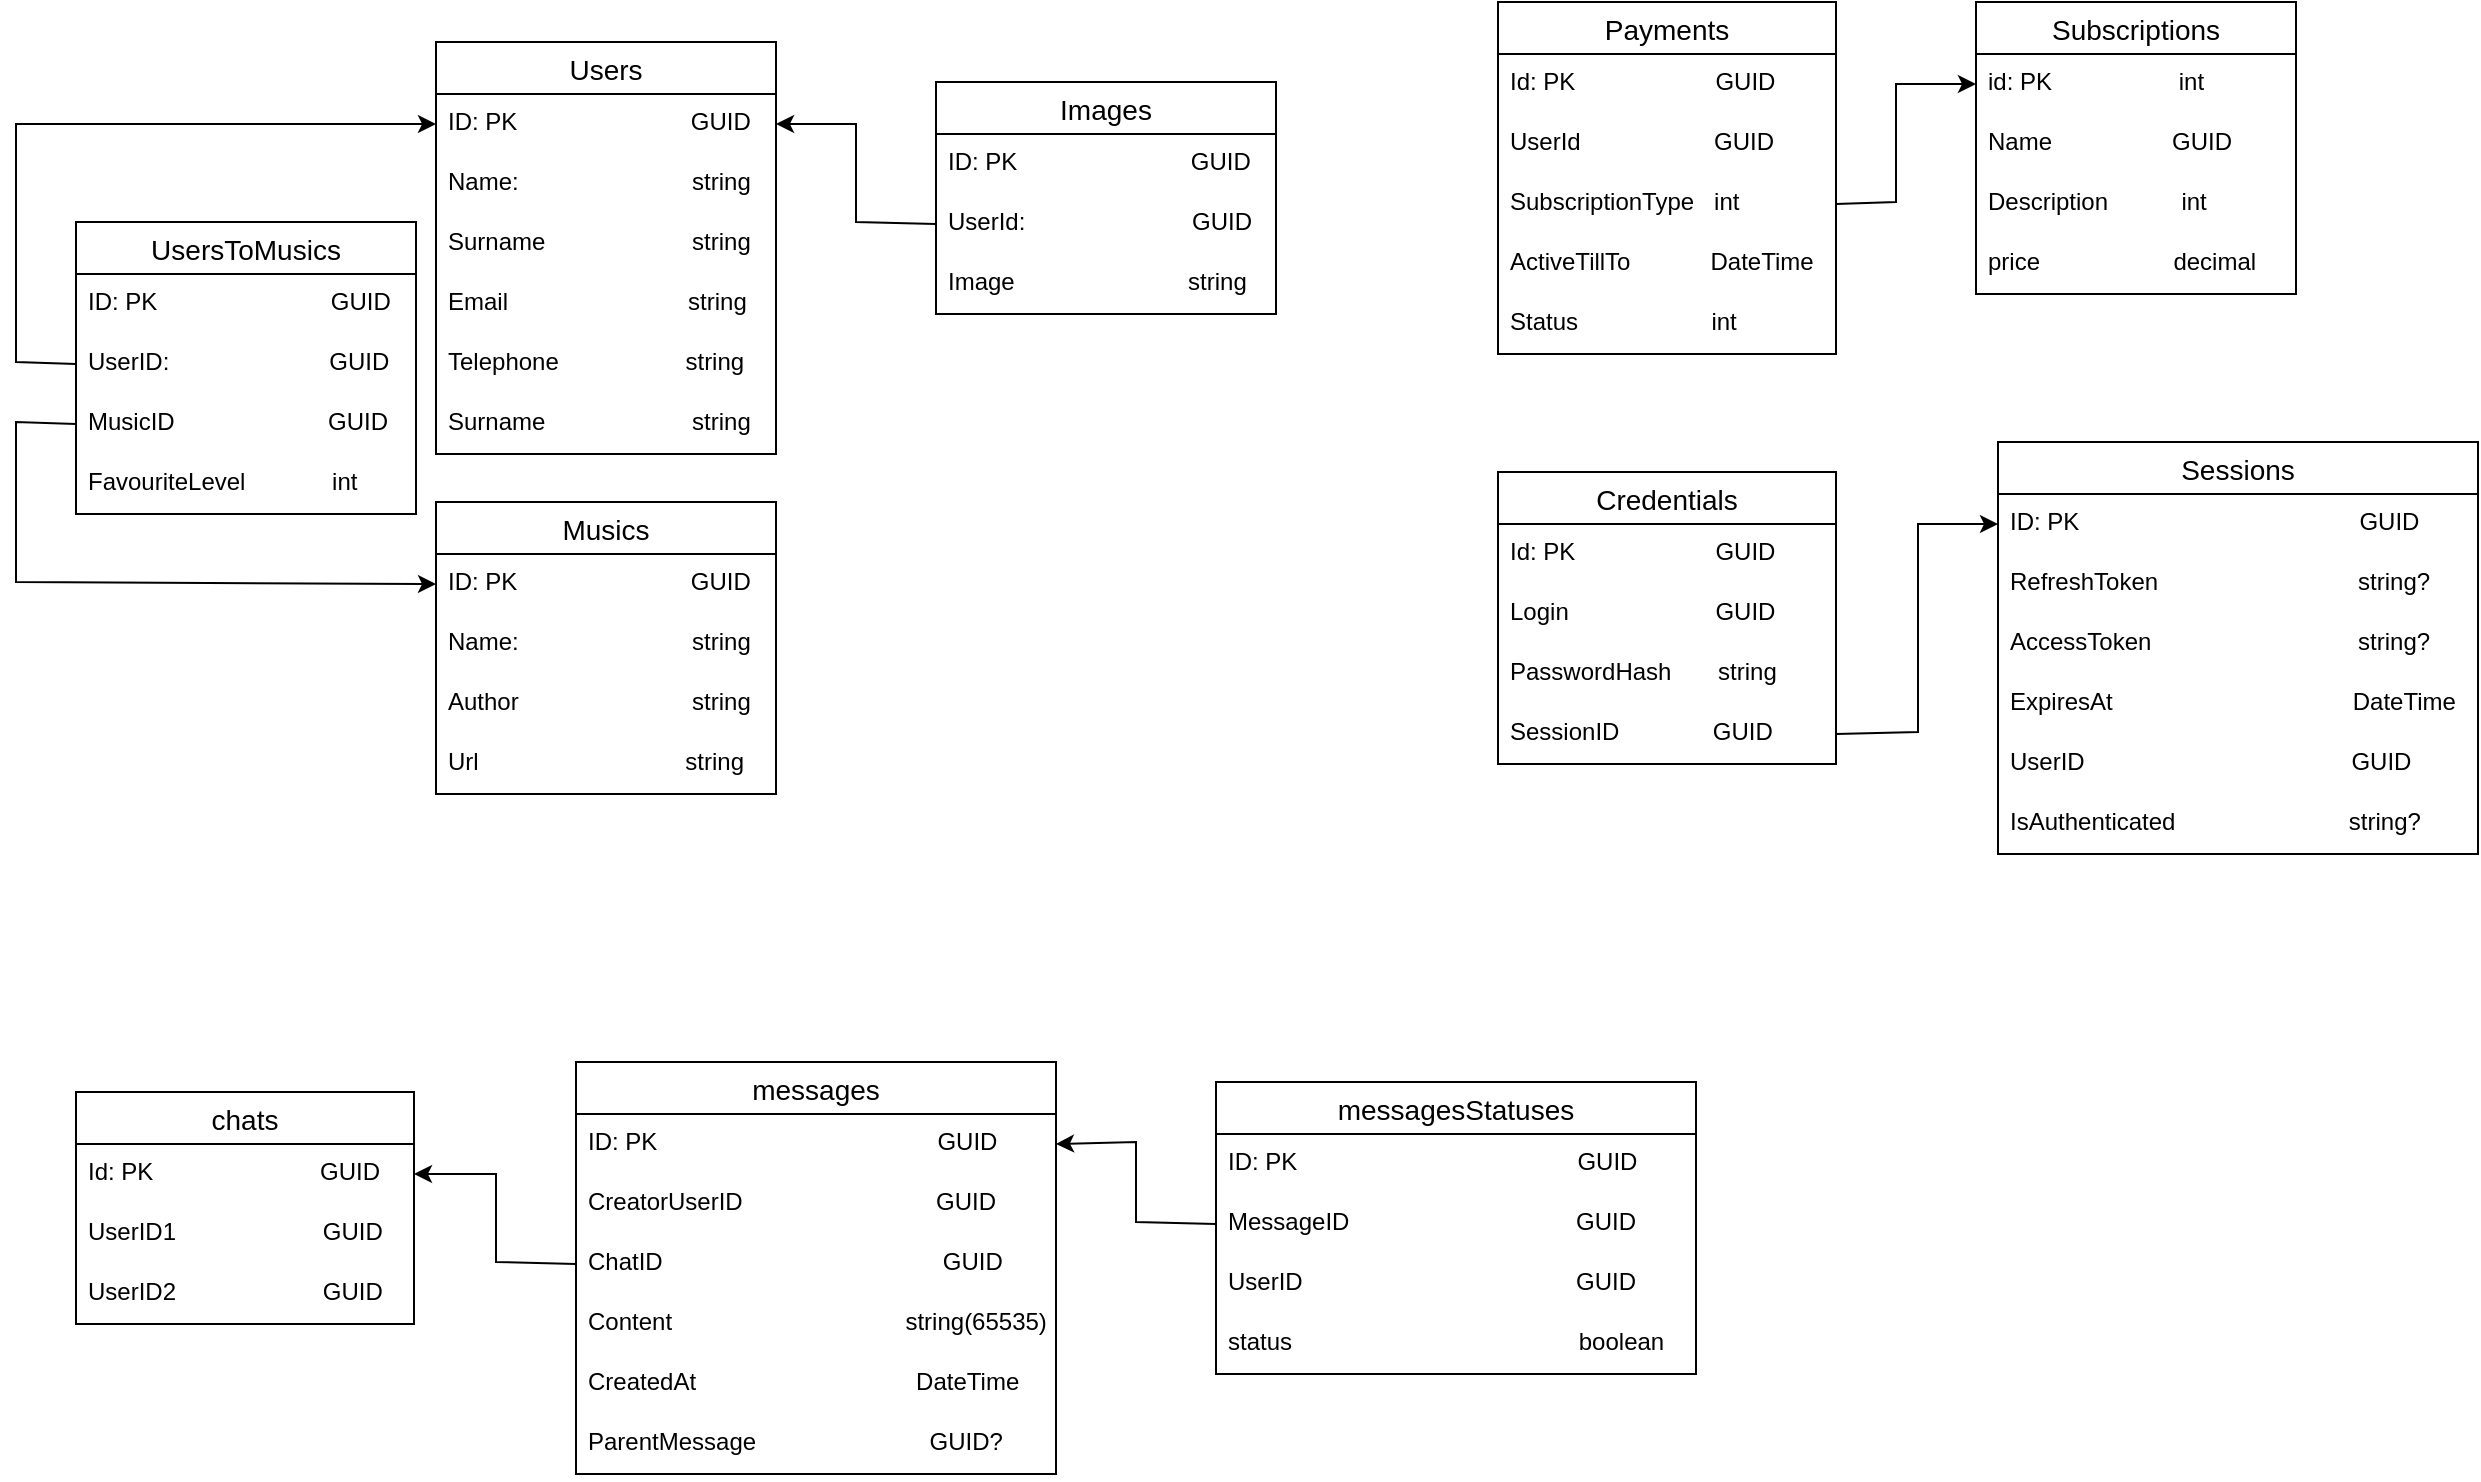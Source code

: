 <mxfile version="17.4.6" type="device"><diagram id="Kxx6EdJl9pv6QhusHlZW" name="Page-1"><mxGraphModel dx="1673" dy="928" grid="1" gridSize="10" guides="1" tooltips="1" connect="1" arrows="1" fold="1" page="1" pageScale="1" pageWidth="1654" pageHeight="2336" math="0" shadow="0"><root><mxCell id="0"/><mxCell id="1" parent="0"/><mxCell id="IjVrwfUmVVE_HHZhxA3C-1" value="Users" style="swimlane;fontStyle=0;childLayout=stackLayout;horizontal=1;startSize=26;horizontalStack=0;resizeParent=1;resizeParentMax=0;resizeLast=0;collapsible=1;marginBottom=0;align=center;fontSize=14;" parent="1" vertex="1"><mxGeometry x="230" y="130" width="170" height="206" as="geometry"/></mxCell><mxCell id="IjVrwfUmVVE_HHZhxA3C-2" value="ID: PK                          GUID" style="text;strokeColor=none;fillColor=none;spacingLeft=4;spacingRight=4;overflow=hidden;rotatable=0;points=[[0,0.5],[1,0.5]];portConstraint=eastwest;fontSize=12;" parent="IjVrwfUmVVE_HHZhxA3C-1" vertex="1"><mxGeometry y="26" width="170" height="30" as="geometry"/></mxCell><mxCell id="IjVrwfUmVVE_HHZhxA3C-3" value="Name:                          string" style="text;strokeColor=none;fillColor=none;spacingLeft=4;spacingRight=4;overflow=hidden;rotatable=0;points=[[0,0.5],[1,0.5]];portConstraint=eastwest;fontSize=12;" parent="IjVrwfUmVVE_HHZhxA3C-1" vertex="1"><mxGeometry y="56" width="170" height="30" as="geometry"/></mxCell><mxCell id="IjVrwfUmVVE_HHZhxA3C-4" value="Surname                      string" style="text;strokeColor=none;fillColor=none;spacingLeft=4;spacingRight=4;overflow=hidden;rotatable=0;points=[[0,0.5],[1,0.5]];portConstraint=eastwest;fontSize=12;" parent="IjVrwfUmVVE_HHZhxA3C-1" vertex="1"><mxGeometry y="86" width="170" height="30" as="geometry"/></mxCell><mxCell id="IjVrwfUmVVE_HHZhxA3C-21" value="Email                           string" style="text;strokeColor=none;fillColor=none;spacingLeft=4;spacingRight=4;overflow=hidden;rotatable=0;points=[[0,0.5],[1,0.5]];portConstraint=eastwest;fontSize=12;" parent="IjVrwfUmVVE_HHZhxA3C-1" vertex="1"><mxGeometry y="116" width="170" height="30" as="geometry"/></mxCell><mxCell id="IjVrwfUmVVE_HHZhxA3C-22" value="Telephone                   string" style="text;strokeColor=none;fillColor=none;spacingLeft=4;spacingRight=4;overflow=hidden;rotatable=0;points=[[0,0.5],[1,0.5]];portConstraint=eastwest;fontSize=12;" parent="IjVrwfUmVVE_HHZhxA3C-1" vertex="1"><mxGeometry y="146" width="170" height="30" as="geometry"/></mxCell><mxCell id="IjVrwfUmVVE_HHZhxA3C-23" value="Surname                      string" style="text;strokeColor=none;fillColor=none;spacingLeft=4;spacingRight=4;overflow=hidden;rotatable=0;points=[[0,0.5],[1,0.5]];portConstraint=eastwest;fontSize=12;" parent="IjVrwfUmVVE_HHZhxA3C-1" vertex="1"><mxGeometry y="176" width="170" height="30" as="geometry"/></mxCell><mxCell id="IjVrwfUmVVE_HHZhxA3C-5" value="Payments" style="swimlane;fontStyle=0;childLayout=stackLayout;horizontal=1;startSize=26;horizontalStack=0;resizeParent=1;resizeParentMax=0;resizeLast=0;collapsible=1;marginBottom=0;align=center;fontSize=14;" parent="1" vertex="1"><mxGeometry x="761" y="110" width="169" height="176" as="geometry"/></mxCell><mxCell id="IjVrwfUmVVE_HHZhxA3C-6" value="Id: PK                     GUID" style="text;strokeColor=none;fillColor=none;spacingLeft=4;spacingRight=4;overflow=hidden;rotatable=0;points=[[0,0.5],[1,0.5]];portConstraint=eastwest;fontSize=12;" parent="IjVrwfUmVVE_HHZhxA3C-5" vertex="1"><mxGeometry y="26" width="169" height="30" as="geometry"/></mxCell><mxCell id="IjVrwfUmVVE_HHZhxA3C-7" value="UserId                    GUID" style="text;strokeColor=none;fillColor=none;spacingLeft=4;spacingRight=4;overflow=hidden;rotatable=0;points=[[0,0.5],[1,0.5]];portConstraint=eastwest;fontSize=12;" parent="IjVrwfUmVVE_HHZhxA3C-5" vertex="1"><mxGeometry y="56" width="169" height="30" as="geometry"/></mxCell><mxCell id="IjVrwfUmVVE_HHZhxA3C-8" value="SubscriptionType   int" style="text;strokeColor=none;fillColor=none;spacingLeft=4;spacingRight=4;overflow=hidden;rotatable=0;points=[[0,0.5],[1,0.5]];portConstraint=eastwest;fontSize=12;" parent="IjVrwfUmVVE_HHZhxA3C-5" vertex="1"><mxGeometry y="86" width="169" height="30" as="geometry"/></mxCell><mxCell id="IjVrwfUmVVE_HHZhxA3C-13" value="ActiveTillTo            DateTime" style="text;strokeColor=none;fillColor=none;spacingLeft=4;spacingRight=4;overflow=hidden;rotatable=0;points=[[0,0.5],[1,0.5]];portConstraint=eastwest;fontSize=12;" parent="IjVrwfUmVVE_HHZhxA3C-5" vertex="1"><mxGeometry y="116" width="169" height="30" as="geometry"/></mxCell><mxCell id="IjVrwfUmVVE_HHZhxA3C-20" value="Status                    int" style="text;strokeColor=none;fillColor=none;spacingLeft=4;spacingRight=4;overflow=hidden;rotatable=0;points=[[0,0.5],[1,0.5]];portConstraint=eastwest;fontSize=12;" parent="IjVrwfUmVVE_HHZhxA3C-5" vertex="1"><mxGeometry y="146" width="169" height="30" as="geometry"/></mxCell><mxCell id="IjVrwfUmVVE_HHZhxA3C-9" value="Sessions" style="swimlane;fontStyle=0;childLayout=stackLayout;horizontal=1;startSize=26;horizontalStack=0;resizeParent=1;resizeParentMax=0;resizeLast=0;collapsible=1;marginBottom=0;align=center;fontSize=14;" parent="1" vertex="1"><mxGeometry x="1011" y="330" width="240" height="206" as="geometry"/></mxCell><mxCell id="IjVrwfUmVVE_HHZhxA3C-10" value="ID: PK                                          GUID" style="text;strokeColor=none;fillColor=none;spacingLeft=4;spacingRight=4;overflow=hidden;rotatable=0;points=[[0,0.5],[1,0.5]];portConstraint=eastwest;fontSize=12;" parent="IjVrwfUmVVE_HHZhxA3C-9" vertex="1"><mxGeometry y="26" width="240" height="30" as="geometry"/></mxCell><mxCell id="IjVrwfUmVVE_HHZhxA3C-11" value="RefreshToken                              string?" style="text;strokeColor=none;fillColor=none;spacingLeft=4;spacingRight=4;overflow=hidden;rotatable=0;points=[[0,0.5],[1,0.5]];portConstraint=eastwest;fontSize=12;" parent="IjVrwfUmVVE_HHZhxA3C-9" vertex="1"><mxGeometry y="56" width="240" height="30" as="geometry"/></mxCell><mxCell id="IjVrwfUmVVE_HHZhxA3C-12" value="AccessToken                               string?" style="text;strokeColor=none;fillColor=none;spacingLeft=4;spacingRight=4;overflow=hidden;rotatable=0;points=[[0,0.5],[1,0.5]];portConstraint=eastwest;fontSize=12;" parent="IjVrwfUmVVE_HHZhxA3C-9" vertex="1"><mxGeometry y="86" width="240" height="30" as="geometry"/></mxCell><mxCell id="IjVrwfUmVVE_HHZhxA3C-32" value="ExpiresAt                                    DateTime" style="text;strokeColor=none;fillColor=none;spacingLeft=4;spacingRight=4;overflow=hidden;rotatable=0;points=[[0,0.5],[1,0.5]];portConstraint=eastwest;fontSize=12;" parent="IjVrwfUmVVE_HHZhxA3C-9" vertex="1"><mxGeometry y="116" width="240" height="30" as="geometry"/></mxCell><mxCell id="IjVrwfUmVVE_HHZhxA3C-33" value="UserID                                        GUID" style="text;strokeColor=none;fillColor=none;spacingLeft=4;spacingRight=4;overflow=hidden;rotatable=0;points=[[0,0.5],[1,0.5]];portConstraint=eastwest;fontSize=12;" parent="IjVrwfUmVVE_HHZhxA3C-9" vertex="1"><mxGeometry y="146" width="240" height="30" as="geometry"/></mxCell><mxCell id="IjVrwfUmVVE_HHZhxA3C-34" value="IsAuthenticated                          string?" style="text;strokeColor=none;fillColor=none;spacingLeft=4;spacingRight=4;overflow=hidden;rotatable=0;points=[[0,0.5],[1,0.5]];portConstraint=eastwest;fontSize=12;" parent="IjVrwfUmVVE_HHZhxA3C-9" vertex="1"><mxGeometry y="176" width="240" height="30" as="geometry"/></mxCell><mxCell id="IjVrwfUmVVE_HHZhxA3C-14" value="Subscriptions" style="swimlane;fontStyle=0;childLayout=stackLayout;horizontal=1;startSize=26;horizontalStack=0;resizeParent=1;resizeParentMax=0;resizeLast=0;collapsible=1;marginBottom=0;align=center;fontSize=14;" parent="1" vertex="1"><mxGeometry x="1000" y="110" width="160" height="146" as="geometry"/></mxCell><mxCell id="IjVrwfUmVVE_HHZhxA3C-15" value="id: PK                   int" style="text;strokeColor=none;fillColor=none;spacingLeft=4;spacingRight=4;overflow=hidden;rotatable=0;points=[[0,0.5],[1,0.5]];portConstraint=eastwest;fontSize=12;" parent="IjVrwfUmVVE_HHZhxA3C-14" vertex="1"><mxGeometry y="26" width="160" height="30" as="geometry"/></mxCell><mxCell id="IjVrwfUmVVE_HHZhxA3C-16" value="Name                  GUID" style="text;strokeColor=none;fillColor=none;spacingLeft=4;spacingRight=4;overflow=hidden;rotatable=0;points=[[0,0.5],[1,0.5]];portConstraint=eastwest;fontSize=12;" parent="IjVrwfUmVVE_HHZhxA3C-14" vertex="1"><mxGeometry y="56" width="160" height="30" as="geometry"/></mxCell><mxCell id="IjVrwfUmVVE_HHZhxA3C-17" value="Description           int" style="text;strokeColor=none;fillColor=none;spacingLeft=4;spacingRight=4;overflow=hidden;rotatable=0;points=[[0,0.5],[1,0.5]];portConstraint=eastwest;fontSize=12;" parent="IjVrwfUmVVE_HHZhxA3C-14" vertex="1"><mxGeometry y="86" width="160" height="30" as="geometry"/></mxCell><mxCell id="IjVrwfUmVVE_HHZhxA3C-18" value="price                    decimal" style="text;strokeColor=none;fillColor=none;spacingLeft=4;spacingRight=4;overflow=hidden;rotatable=0;points=[[0,0.5],[1,0.5]];portConstraint=eastwest;fontSize=12;" parent="IjVrwfUmVVE_HHZhxA3C-14" vertex="1"><mxGeometry y="116" width="160" height="30" as="geometry"/></mxCell><mxCell id="IjVrwfUmVVE_HHZhxA3C-19" value="" style="endArrow=classic;html=1;rounded=0;exitX=1;exitY=0.5;exitDx=0;exitDy=0;entryX=0;entryY=0.5;entryDx=0;entryDy=0;" parent="1" source="IjVrwfUmVVE_HHZhxA3C-8" target="IjVrwfUmVVE_HHZhxA3C-15" edge="1"><mxGeometry width="50" height="50" relative="1" as="geometry"><mxPoint x="720" y="420" as="sourcePoint"/><mxPoint x="770" y="370" as="targetPoint"/><Array as="points"><mxPoint x="960" y="210"/><mxPoint x="960" y="151"/></Array></mxGeometry></mxCell><mxCell id="IjVrwfUmVVE_HHZhxA3C-24" value="Images" style="swimlane;fontStyle=0;childLayout=stackLayout;horizontal=1;startSize=26;horizontalStack=0;resizeParent=1;resizeParentMax=0;resizeLast=0;collapsible=1;marginBottom=0;align=center;fontSize=14;" parent="1" vertex="1"><mxGeometry x="480" y="150" width="170" height="116" as="geometry"/></mxCell><mxCell id="IjVrwfUmVVE_HHZhxA3C-25" value="ID: PK                          GUID" style="text;strokeColor=none;fillColor=none;spacingLeft=4;spacingRight=4;overflow=hidden;rotatable=0;points=[[0,0.5],[1,0.5]];portConstraint=eastwest;fontSize=12;" parent="IjVrwfUmVVE_HHZhxA3C-24" vertex="1"><mxGeometry y="26" width="170" height="30" as="geometry"/></mxCell><mxCell id="IjVrwfUmVVE_HHZhxA3C-26" value="UserId:                         GUID" style="text;strokeColor=none;fillColor=none;spacingLeft=4;spacingRight=4;overflow=hidden;rotatable=0;points=[[0,0.5],[1,0.5]];portConstraint=eastwest;fontSize=12;" parent="IjVrwfUmVVE_HHZhxA3C-24" vertex="1"><mxGeometry y="56" width="170" height="30" as="geometry"/></mxCell><mxCell id="IjVrwfUmVVE_HHZhxA3C-27" value="Image                          string" style="text;strokeColor=none;fillColor=none;spacingLeft=4;spacingRight=4;overflow=hidden;rotatable=0;points=[[0,0.5],[1,0.5]];portConstraint=eastwest;fontSize=12;" parent="IjVrwfUmVVE_HHZhxA3C-24" vertex="1"><mxGeometry y="86" width="170" height="30" as="geometry"/></mxCell><mxCell id="IjVrwfUmVVE_HHZhxA3C-31" value="" style="endArrow=classic;html=1;rounded=0;entryX=1;entryY=0.5;entryDx=0;entryDy=0;exitX=0;exitY=0.5;exitDx=0;exitDy=0;" parent="1" source="IjVrwfUmVVE_HHZhxA3C-26" target="IjVrwfUmVVE_HHZhxA3C-2" edge="1"><mxGeometry width="50" height="50" relative="1" as="geometry"><mxPoint x="740" y="440" as="sourcePoint"/><mxPoint x="790" y="390" as="targetPoint"/><Array as="points"><mxPoint x="440" y="220"/><mxPoint x="440" y="171"/></Array></mxGeometry></mxCell><mxCell id="IjVrwfUmVVE_HHZhxA3C-35" value="Musics" style="swimlane;fontStyle=0;childLayout=stackLayout;horizontal=1;startSize=26;horizontalStack=0;resizeParent=1;resizeParentMax=0;resizeLast=0;collapsible=1;marginBottom=0;align=center;fontSize=14;" parent="1" vertex="1"><mxGeometry x="230" y="360" width="170" height="146" as="geometry"/></mxCell><mxCell id="IjVrwfUmVVE_HHZhxA3C-36" value="ID: PK                          GUID" style="text;strokeColor=none;fillColor=none;spacingLeft=4;spacingRight=4;overflow=hidden;rotatable=0;points=[[0,0.5],[1,0.5]];portConstraint=eastwest;fontSize=12;" parent="IjVrwfUmVVE_HHZhxA3C-35" vertex="1"><mxGeometry y="26" width="170" height="30" as="geometry"/></mxCell><mxCell id="IjVrwfUmVVE_HHZhxA3C-37" value="Name:                          string" style="text;strokeColor=none;fillColor=none;spacingLeft=4;spacingRight=4;overflow=hidden;rotatable=0;points=[[0,0.5],[1,0.5]];portConstraint=eastwest;fontSize=12;" parent="IjVrwfUmVVE_HHZhxA3C-35" vertex="1"><mxGeometry y="56" width="170" height="30" as="geometry"/></mxCell><mxCell id="IjVrwfUmVVE_HHZhxA3C-38" value="Author                          string" style="text;strokeColor=none;fillColor=none;spacingLeft=4;spacingRight=4;overflow=hidden;rotatable=0;points=[[0,0.5],[1,0.5]];portConstraint=eastwest;fontSize=12;" parent="IjVrwfUmVVE_HHZhxA3C-35" vertex="1"><mxGeometry y="86" width="170" height="30" as="geometry"/></mxCell><mxCell id="IjVrwfUmVVE_HHZhxA3C-39" value="Url                               string" style="text;strokeColor=none;fillColor=none;spacingLeft=4;spacingRight=4;overflow=hidden;rotatable=0;points=[[0,0.5],[1,0.5]];portConstraint=eastwest;fontSize=12;" parent="IjVrwfUmVVE_HHZhxA3C-35" vertex="1"><mxGeometry y="116" width="170" height="30" as="geometry"/></mxCell><mxCell id="IjVrwfUmVVE_HHZhxA3C-42" value="UsersToMusics" style="swimlane;fontStyle=0;childLayout=stackLayout;horizontal=1;startSize=26;horizontalStack=0;resizeParent=1;resizeParentMax=0;resizeLast=0;collapsible=1;marginBottom=0;align=center;fontSize=14;" parent="1" vertex="1"><mxGeometry x="50" y="220" width="170" height="146" as="geometry"/></mxCell><mxCell id="IjVrwfUmVVE_HHZhxA3C-43" value="ID: PK                          GUID" style="text;strokeColor=none;fillColor=none;spacingLeft=4;spacingRight=4;overflow=hidden;rotatable=0;points=[[0,0.5],[1,0.5]];portConstraint=eastwest;fontSize=12;" parent="IjVrwfUmVVE_HHZhxA3C-42" vertex="1"><mxGeometry y="26" width="170" height="30" as="geometry"/></mxCell><mxCell id="IjVrwfUmVVE_HHZhxA3C-44" value="UserID:                        GUID" style="text;strokeColor=none;fillColor=none;spacingLeft=4;spacingRight=4;overflow=hidden;rotatable=0;points=[[0,0.5],[1,0.5]];portConstraint=eastwest;fontSize=12;" parent="IjVrwfUmVVE_HHZhxA3C-42" vertex="1"><mxGeometry y="56" width="170" height="30" as="geometry"/></mxCell><mxCell id="IjVrwfUmVVE_HHZhxA3C-45" value="MusicID                       GUID" style="text;strokeColor=none;fillColor=none;spacingLeft=4;spacingRight=4;overflow=hidden;rotatable=0;points=[[0,0.5],[1,0.5]];portConstraint=eastwest;fontSize=12;" parent="IjVrwfUmVVE_HHZhxA3C-42" vertex="1"><mxGeometry y="86" width="170" height="30" as="geometry"/></mxCell><mxCell id="IjVrwfUmVVE_HHZhxA3C-46" value="FavouriteLevel             int" style="text;strokeColor=none;fillColor=none;spacingLeft=4;spacingRight=4;overflow=hidden;rotatable=0;points=[[0,0.5],[1,0.5]];portConstraint=eastwest;fontSize=12;" parent="IjVrwfUmVVE_HHZhxA3C-42" vertex="1"><mxGeometry y="116" width="170" height="30" as="geometry"/></mxCell><mxCell id="IjVrwfUmVVE_HHZhxA3C-47" value="" style="endArrow=classic;html=1;rounded=0;exitX=0;exitY=0.5;exitDx=0;exitDy=0;entryX=0;entryY=0.5;entryDx=0;entryDy=0;" parent="1" source="IjVrwfUmVVE_HHZhxA3C-45" target="IjVrwfUmVVE_HHZhxA3C-36" edge="1"><mxGeometry width="50" height="50" relative="1" as="geometry"><mxPoint x="700" y="430" as="sourcePoint"/><mxPoint x="750" y="380" as="targetPoint"/><Array as="points"><mxPoint x="20" y="320"/><mxPoint x="20" y="400"/></Array></mxGeometry></mxCell><mxCell id="IjVrwfUmVVE_HHZhxA3C-48" value="" style="endArrow=classic;html=1;rounded=0;exitX=0;exitY=0.5;exitDx=0;exitDy=0;entryX=0;entryY=0.5;entryDx=0;entryDy=0;" parent="1" source="IjVrwfUmVVE_HHZhxA3C-44" target="IjVrwfUmVVE_HHZhxA3C-2" edge="1"><mxGeometry width="50" height="50" relative="1" as="geometry"><mxPoint x="580" y="430" as="sourcePoint"/><mxPoint x="630" y="380" as="targetPoint"/><Array as="points"><mxPoint x="20" y="290"/><mxPoint x="20" y="171"/></Array></mxGeometry></mxCell><mxCell id="IjVrwfUmVVE_HHZhxA3C-49" value="Credentials" style="swimlane;fontStyle=0;childLayout=stackLayout;horizontal=1;startSize=26;horizontalStack=0;resizeParent=1;resizeParentMax=0;resizeLast=0;collapsible=1;marginBottom=0;align=center;fontSize=14;" parent="1" vertex="1"><mxGeometry x="761" y="345" width="169" height="146" as="geometry"/></mxCell><mxCell id="IjVrwfUmVVE_HHZhxA3C-50" value="Id: PK                     GUID" style="text;strokeColor=none;fillColor=none;spacingLeft=4;spacingRight=4;overflow=hidden;rotatable=0;points=[[0,0.5],[1,0.5]];portConstraint=eastwest;fontSize=12;" parent="IjVrwfUmVVE_HHZhxA3C-49" vertex="1"><mxGeometry y="26" width="169" height="30" as="geometry"/></mxCell><mxCell id="IjVrwfUmVVE_HHZhxA3C-51" value="Login                      GUID" style="text;strokeColor=none;fillColor=none;spacingLeft=4;spacingRight=4;overflow=hidden;rotatable=0;points=[[0,0.5],[1,0.5]];portConstraint=eastwest;fontSize=12;" parent="IjVrwfUmVVE_HHZhxA3C-49" vertex="1"><mxGeometry y="56" width="169" height="30" as="geometry"/></mxCell><mxCell id="IjVrwfUmVVE_HHZhxA3C-52" value="PasswordHash       string" style="text;strokeColor=none;fillColor=none;spacingLeft=4;spacingRight=4;overflow=hidden;rotatable=0;points=[[0,0.5],[1,0.5]];portConstraint=eastwest;fontSize=12;" parent="IjVrwfUmVVE_HHZhxA3C-49" vertex="1"><mxGeometry y="86" width="169" height="30" as="geometry"/></mxCell><mxCell id="IjVrwfUmVVE_HHZhxA3C-53" value="SessionID              GUID" style="text;strokeColor=none;fillColor=none;spacingLeft=4;spacingRight=4;overflow=hidden;rotatable=0;points=[[0,0.5],[1,0.5]];portConstraint=eastwest;fontSize=12;" parent="IjVrwfUmVVE_HHZhxA3C-49" vertex="1"><mxGeometry y="116" width="169" height="30" as="geometry"/></mxCell><mxCell id="IjVrwfUmVVE_HHZhxA3C-55" value="" style="endArrow=classic;html=1;rounded=0;exitX=1;exitY=0.5;exitDx=0;exitDy=0;entryX=0;entryY=0.5;entryDx=0;entryDy=0;" parent="1" source="IjVrwfUmVVE_HHZhxA3C-53" target="IjVrwfUmVVE_HHZhxA3C-10" edge="1"><mxGeometry width="50" height="50" relative="1" as="geometry"><mxPoint x="851" y="315" as="sourcePoint"/><mxPoint x="901" y="265" as="targetPoint"/><Array as="points"><mxPoint x="971" y="475"/><mxPoint x="971" y="371"/></Array></mxGeometry></mxCell><mxCell id="JDrKQpY2T6fs3_tDtoWY-1" value="messages" style="swimlane;fontStyle=0;childLayout=stackLayout;horizontal=1;startSize=26;horizontalStack=0;resizeParent=1;resizeParentMax=0;resizeLast=0;collapsible=1;marginBottom=0;align=center;fontSize=14;" vertex="1" parent="1"><mxGeometry x="300" y="640" width="240" height="206" as="geometry"/></mxCell><mxCell id="JDrKQpY2T6fs3_tDtoWY-2" value="ID: PK                                          GUID" style="text;strokeColor=none;fillColor=none;spacingLeft=4;spacingRight=4;overflow=hidden;rotatable=0;points=[[0,0.5],[1,0.5]];portConstraint=eastwest;fontSize=12;" vertex="1" parent="JDrKQpY2T6fs3_tDtoWY-1"><mxGeometry y="26" width="240" height="30" as="geometry"/></mxCell><mxCell id="JDrKQpY2T6fs3_tDtoWY-3" value="CreatorUserID                             GUID" style="text;strokeColor=none;fillColor=none;spacingLeft=4;spacingRight=4;overflow=hidden;rotatable=0;points=[[0,0.5],[1,0.5]];portConstraint=eastwest;fontSize=12;" vertex="1" parent="JDrKQpY2T6fs3_tDtoWY-1"><mxGeometry y="56" width="240" height="30" as="geometry"/></mxCell><mxCell id="JDrKQpY2T6fs3_tDtoWY-4" value="ChatID                                          GUID" style="text;strokeColor=none;fillColor=none;spacingLeft=4;spacingRight=4;overflow=hidden;rotatable=0;points=[[0,0.5],[1,0.5]];portConstraint=eastwest;fontSize=12;" vertex="1" parent="JDrKQpY2T6fs3_tDtoWY-1"><mxGeometry y="86" width="240" height="30" as="geometry"/></mxCell><mxCell id="JDrKQpY2T6fs3_tDtoWY-5" value="Content                                   string(65535)" style="text;strokeColor=none;fillColor=none;spacingLeft=4;spacingRight=4;overflow=hidden;rotatable=0;points=[[0,0.5],[1,0.5]];portConstraint=eastwest;fontSize=12;" vertex="1" parent="JDrKQpY2T6fs3_tDtoWY-1"><mxGeometry y="116" width="240" height="30" as="geometry"/></mxCell><mxCell id="JDrKQpY2T6fs3_tDtoWY-6" value="CreatedAt                                 DateTime" style="text;strokeColor=none;fillColor=none;spacingLeft=4;spacingRight=4;overflow=hidden;rotatable=0;points=[[0,0.5],[1,0.5]];portConstraint=eastwest;fontSize=12;" vertex="1" parent="JDrKQpY2T6fs3_tDtoWY-1"><mxGeometry y="146" width="240" height="30" as="geometry"/></mxCell><mxCell id="JDrKQpY2T6fs3_tDtoWY-7" value="ParentMessage                          GUID?" style="text;strokeColor=none;fillColor=none;spacingLeft=4;spacingRight=4;overflow=hidden;rotatable=0;points=[[0,0.5],[1,0.5]];portConstraint=eastwest;fontSize=12;" vertex="1" parent="JDrKQpY2T6fs3_tDtoWY-1"><mxGeometry y="176" width="240" height="30" as="geometry"/></mxCell><mxCell id="JDrKQpY2T6fs3_tDtoWY-8" value="chats" style="swimlane;fontStyle=0;childLayout=stackLayout;horizontal=1;startSize=26;horizontalStack=0;resizeParent=1;resizeParentMax=0;resizeLast=0;collapsible=1;marginBottom=0;align=center;fontSize=14;" vertex="1" parent="1"><mxGeometry x="50" y="655" width="169" height="116" as="geometry"/></mxCell><mxCell id="JDrKQpY2T6fs3_tDtoWY-9" value="Id: PK                         GUID" style="text;strokeColor=none;fillColor=none;spacingLeft=4;spacingRight=4;overflow=hidden;rotatable=0;points=[[0,0.5],[1,0.5]];portConstraint=eastwest;fontSize=12;" vertex="1" parent="JDrKQpY2T6fs3_tDtoWY-8"><mxGeometry y="26" width="169" height="30" as="geometry"/></mxCell><mxCell id="JDrKQpY2T6fs3_tDtoWY-10" value="UserID1                      GUID" style="text;strokeColor=none;fillColor=none;spacingLeft=4;spacingRight=4;overflow=hidden;rotatable=0;points=[[0,0.5],[1,0.5]];portConstraint=eastwest;fontSize=12;" vertex="1" parent="JDrKQpY2T6fs3_tDtoWY-8"><mxGeometry y="56" width="169" height="30" as="geometry"/></mxCell><mxCell id="JDrKQpY2T6fs3_tDtoWY-11" value="UserID2                      GUID" style="text;strokeColor=none;fillColor=none;spacingLeft=4;spacingRight=4;overflow=hidden;rotatable=0;points=[[0,0.5],[1,0.5]];portConstraint=eastwest;fontSize=12;" vertex="1" parent="JDrKQpY2T6fs3_tDtoWY-8"><mxGeometry y="86" width="169" height="30" as="geometry"/></mxCell><mxCell id="JDrKQpY2T6fs3_tDtoWY-14" value="" style="endArrow=classic;html=1;rounded=0;entryX=1;entryY=0.5;entryDx=0;entryDy=0;exitX=0;exitY=0.5;exitDx=0;exitDy=0;" edge="1" parent="1" source="JDrKQpY2T6fs3_tDtoWY-4" target="JDrKQpY2T6fs3_tDtoWY-9"><mxGeometry width="50" height="50" relative="1" as="geometry"><mxPoint x="330" y="730" as="sourcePoint"/><mxPoint x="380" y="680" as="targetPoint"/><Array as="points"><mxPoint x="260" y="740"/><mxPoint x="260" y="696"/></Array></mxGeometry></mxCell><mxCell id="JDrKQpY2T6fs3_tDtoWY-15" value="messagesStatuses" style="swimlane;fontStyle=0;childLayout=stackLayout;horizontal=1;startSize=26;horizontalStack=0;resizeParent=1;resizeParentMax=0;resizeLast=0;collapsible=1;marginBottom=0;align=center;fontSize=14;" vertex="1" parent="1"><mxGeometry x="620" y="650" width="240" height="146" as="geometry"/></mxCell><mxCell id="JDrKQpY2T6fs3_tDtoWY-16" value="ID: PK                                          GUID" style="text;strokeColor=none;fillColor=none;spacingLeft=4;spacingRight=4;overflow=hidden;rotatable=0;points=[[0,0.5],[1,0.5]];portConstraint=eastwest;fontSize=12;" vertex="1" parent="JDrKQpY2T6fs3_tDtoWY-15"><mxGeometry y="26" width="240" height="30" as="geometry"/></mxCell><mxCell id="JDrKQpY2T6fs3_tDtoWY-17" value="MessageID                                  GUID" style="text;strokeColor=none;fillColor=none;spacingLeft=4;spacingRight=4;overflow=hidden;rotatable=0;points=[[0,0.5],[1,0.5]];portConstraint=eastwest;fontSize=12;" vertex="1" parent="JDrKQpY2T6fs3_tDtoWY-15"><mxGeometry y="56" width="240" height="30" as="geometry"/></mxCell><mxCell id="JDrKQpY2T6fs3_tDtoWY-18" value="UserID                                         GUID" style="text;strokeColor=none;fillColor=none;spacingLeft=4;spacingRight=4;overflow=hidden;rotatable=0;points=[[0,0.5],[1,0.5]];portConstraint=eastwest;fontSize=12;" vertex="1" parent="JDrKQpY2T6fs3_tDtoWY-15"><mxGeometry y="86" width="240" height="30" as="geometry"/></mxCell><mxCell id="JDrKQpY2T6fs3_tDtoWY-19" value="status                                           boolean" style="text;strokeColor=none;fillColor=none;spacingLeft=4;spacingRight=4;overflow=hidden;rotatable=0;points=[[0,0.5],[1,0.5]];portConstraint=eastwest;fontSize=12;" vertex="1" parent="JDrKQpY2T6fs3_tDtoWY-15"><mxGeometry y="116" width="240" height="30" as="geometry"/></mxCell><mxCell id="JDrKQpY2T6fs3_tDtoWY-22" value="" style="endArrow=classic;html=1;rounded=0;entryX=1;entryY=0.5;entryDx=0;entryDy=0;exitX=0;exitY=0.5;exitDx=0;exitDy=0;" edge="1" parent="1" source="JDrKQpY2T6fs3_tDtoWY-17" target="JDrKQpY2T6fs3_tDtoWY-2"><mxGeometry width="50" height="50" relative="1" as="geometry"><mxPoint x="330" y="730" as="sourcePoint"/><mxPoint x="380" y="680" as="targetPoint"/><Array as="points"><mxPoint x="580" y="720"/><mxPoint x="580" y="680"/></Array></mxGeometry></mxCell></root></mxGraphModel></diagram></mxfile>